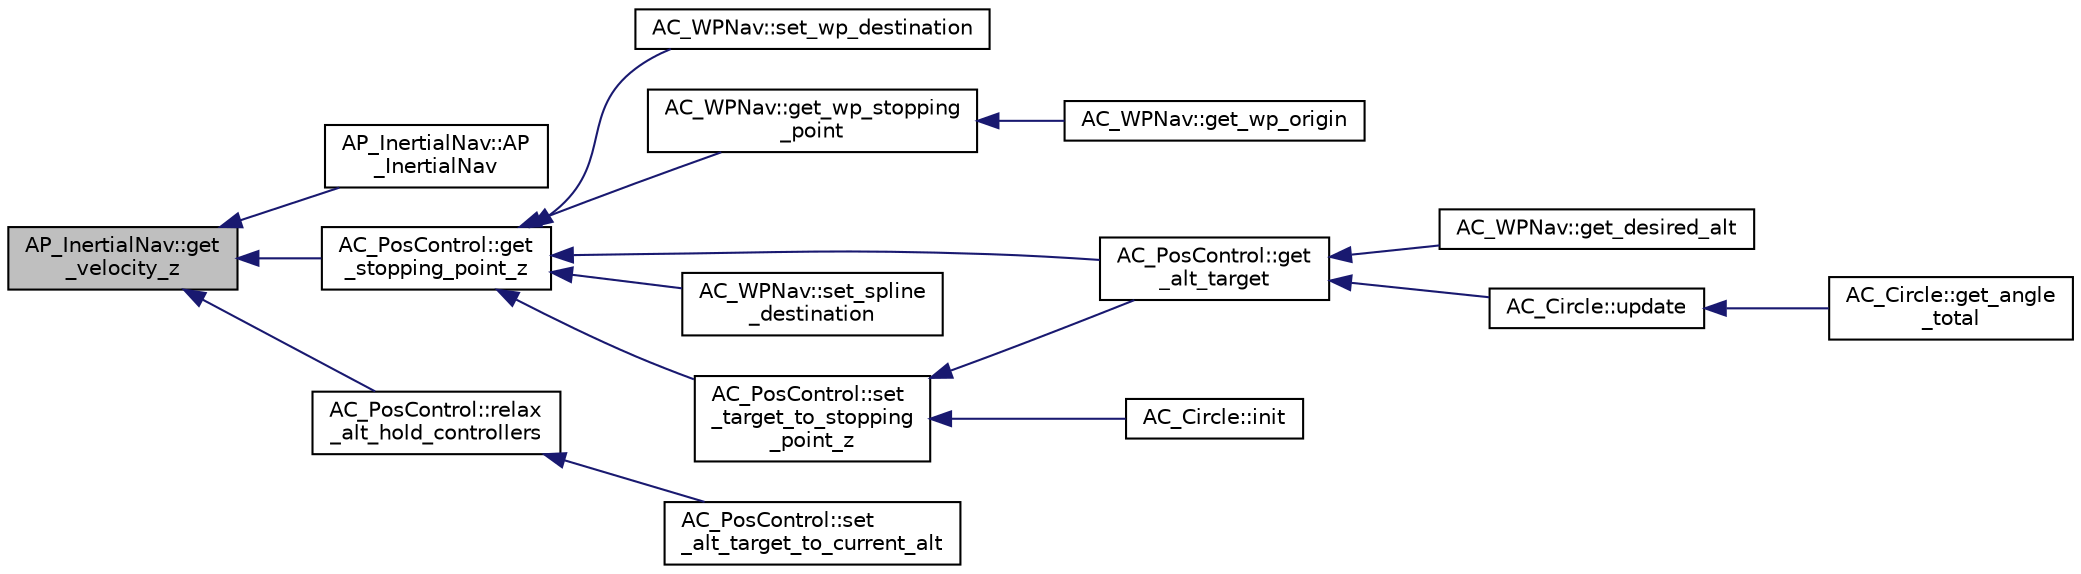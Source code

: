 digraph "AP_InertialNav::get_velocity_z"
{
 // INTERACTIVE_SVG=YES
  edge [fontname="Helvetica",fontsize="10",labelfontname="Helvetica",labelfontsize="10"];
  node [fontname="Helvetica",fontsize="10",shape=record];
  rankdir="LR";
  Node1 [label="AP_InertialNav::get\l_velocity_z",height=0.2,width=0.4,color="black", fillcolor="grey75", style="filled", fontcolor="black"];
  Node1 -> Node2 [dir="back",color="midnightblue",fontsize="10",style="solid",fontname="Helvetica"];
  Node2 [label="AP_InertialNav::AP\l_InertialNav",height=0.2,width=0.4,color="black", fillcolor="white", style="filled",URL="$classAP__InertialNav.html#a170b0d7f87553f4d8f2be1b2d84462cd"];
  Node1 -> Node3 [dir="back",color="midnightblue",fontsize="10",style="solid",fontname="Helvetica"];
  Node3 [label="AC_PosControl::get\l_stopping_point_z",height=0.2,width=0.4,color="black", fillcolor="white", style="filled",URL="$classAC__PosControl.html#a20ac6348cbb9a1ac803c626c91ec93e5",tooltip="get_stopping_point_z - calculates stopping point based on current position, velocity, vehicle acceleration "];
  Node3 -> Node4 [dir="back",color="midnightblue",fontsize="10",style="solid",fontname="Helvetica"];
  Node4 [label="AC_PosControl::get\l_alt_target",height=0.2,width=0.4,color="black", fillcolor="white", style="filled",URL="$classAC__PosControl.html#a9113b44ed876dd2d9a326eb59f3d625a"];
  Node4 -> Node5 [dir="back",color="midnightblue",fontsize="10",style="solid",fontname="Helvetica"];
  Node5 [label="AC_WPNav::get_desired_alt",height=0.2,width=0.4,color="black", fillcolor="white", style="filled",URL="$classAC__WPNav.html#a8542028b741ca81881b9e00d42cc2eea",tooltip="get_desired_alt - get desired altitude (in cm above home) from loiter or wp controller which should b..."];
  Node4 -> Node6 [dir="back",color="midnightblue",fontsize="10",style="solid",fontname="Helvetica"];
  Node6 [label="AC_Circle::update",height=0.2,width=0.4,color="black", fillcolor="white", style="filled",URL="$classAC__Circle.html#ad28205982ae7bc5f1e72f5285696c99b",tooltip="update - update circle controller "];
  Node6 -> Node7 [dir="back",color="midnightblue",fontsize="10",style="solid",fontname="Helvetica"];
  Node7 [label="AC_Circle::get_angle\l_total",height=0.2,width=0.4,color="black", fillcolor="white", style="filled",URL="$classAC__Circle.html#a176fe6b798510eb180d35f62d7f6487c",tooltip="get_angle_total - return total angle in radians that vehicle has circled "];
  Node3 -> Node8 [dir="back",color="midnightblue",fontsize="10",style="solid",fontname="Helvetica"];
  Node8 [label="AC_WPNav::get_wp_stopping\l_point",height=0.2,width=0.4,color="black", fillcolor="white", style="filled",URL="$classAC__WPNav.html#af0e7fe0007beee91d9d8e2a573838f21",tooltip="get_wp_stopping_point - returns vector to stopping point based on 3D position and velocity ..."];
  Node8 -> Node9 [dir="back",color="midnightblue",fontsize="10",style="solid",fontname="Helvetica"];
  Node9 [label="AC_WPNav::get_wp_origin",height=0.2,width=0.4,color="black", fillcolor="white", style="filled",URL="$classAC__WPNav.html#acc07b8521654cf468b6a86fad9104a4c",tooltip="get origin using position vector (distance from home in cm) "];
  Node3 -> Node10 [dir="back",color="midnightblue",fontsize="10",style="solid",fontname="Helvetica"];
  Node10 [label="AC_WPNav::set_spline\l_destination",height=0.2,width=0.4,color="black", fillcolor="white", style="filled",URL="$classAC__WPNav.html#a8caabd95cf51512456cd8d81f38dbff9"];
  Node3 -> Node11 [dir="back",color="midnightblue",fontsize="10",style="solid",fontname="Helvetica"];
  Node11 [label="AC_PosControl::set\l_target_to_stopping\l_point_z",height=0.2,width=0.4,color="black", fillcolor="white", style="filled",URL="$classAC__PosControl.html#a51caffd56dd27f42595df30f63cd1eaa",tooltip="set_target_to_stopping_point_z - sets altitude target to reasonable stopping altitude in cm above hom..."];
  Node11 -> Node4 [dir="back",color="midnightblue",fontsize="10",style="solid",fontname="Helvetica"];
  Node11 -> Node12 [dir="back",color="midnightblue",fontsize="10",style="solid",fontname="Helvetica"];
  Node12 [label="AC_Circle::init",height=0.2,width=0.4,color="black", fillcolor="white", style="filled",URL="$classAC__Circle.html#aeecf8efd6d546820ee831e749935df8b"];
  Node3 -> Node13 [dir="back",color="midnightblue",fontsize="10",style="solid",fontname="Helvetica"];
  Node13 [label="AC_WPNav::set_wp_destination",height=0.2,width=0.4,color="black", fillcolor="white", style="filled",URL="$classAC__WPNav.html#a38519fcac3a24cf64ec7c37e90fc3e13"];
  Node1 -> Node14 [dir="back",color="midnightblue",fontsize="10",style="solid",fontname="Helvetica"];
  Node14 [label="AC_PosControl::relax\l_alt_hold_controllers",height=0.2,width=0.4,color="black", fillcolor="white", style="filled",URL="$classAC__PosControl.html#a73ba96e0c072bf80ac6c7be005ca312e",tooltip="relax_alt_hold_controllers - set all desired and targets to measured "];
  Node14 -> Node15 [dir="back",color="midnightblue",fontsize="10",style="solid",fontname="Helvetica"];
  Node15 [label="AC_PosControl::set\l_alt_target_to_current_alt",height=0.2,width=0.4,color="black", fillcolor="white", style="filled",URL="$classAC__PosControl.html#aad49fb4ca95f76231c9645c6cfee937d",tooltip="set_alt_target_to_current_alt - set altitude target to current altitude "];
}
